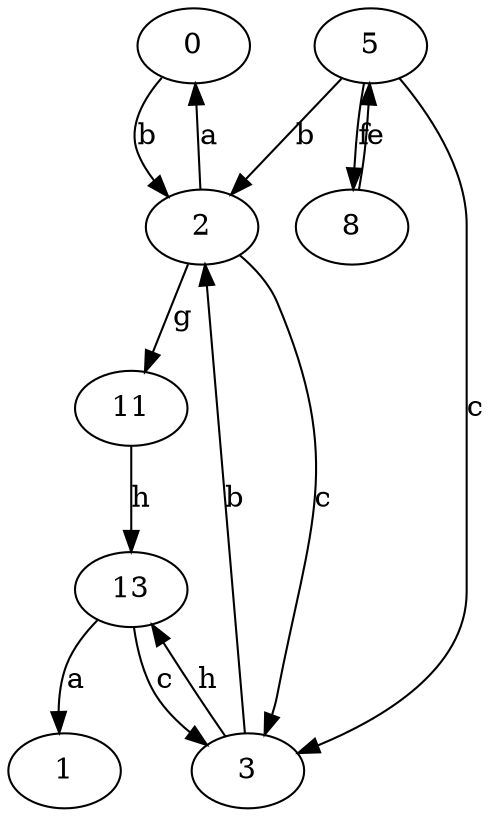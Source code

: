 strict digraph  {
0;
1;
2;
3;
5;
8;
11;
13;
0 -> 2  [label=b];
2 -> 0  [label=a];
2 -> 3  [label=c];
2 -> 11  [label=g];
3 -> 2  [label=b];
3 -> 13  [label=h];
5 -> 2  [label=b];
5 -> 3  [label=c];
5 -> 8  [label=f];
8 -> 5  [label=e];
11 -> 13  [label=h];
13 -> 1  [label=a];
13 -> 3  [label=c];
}
